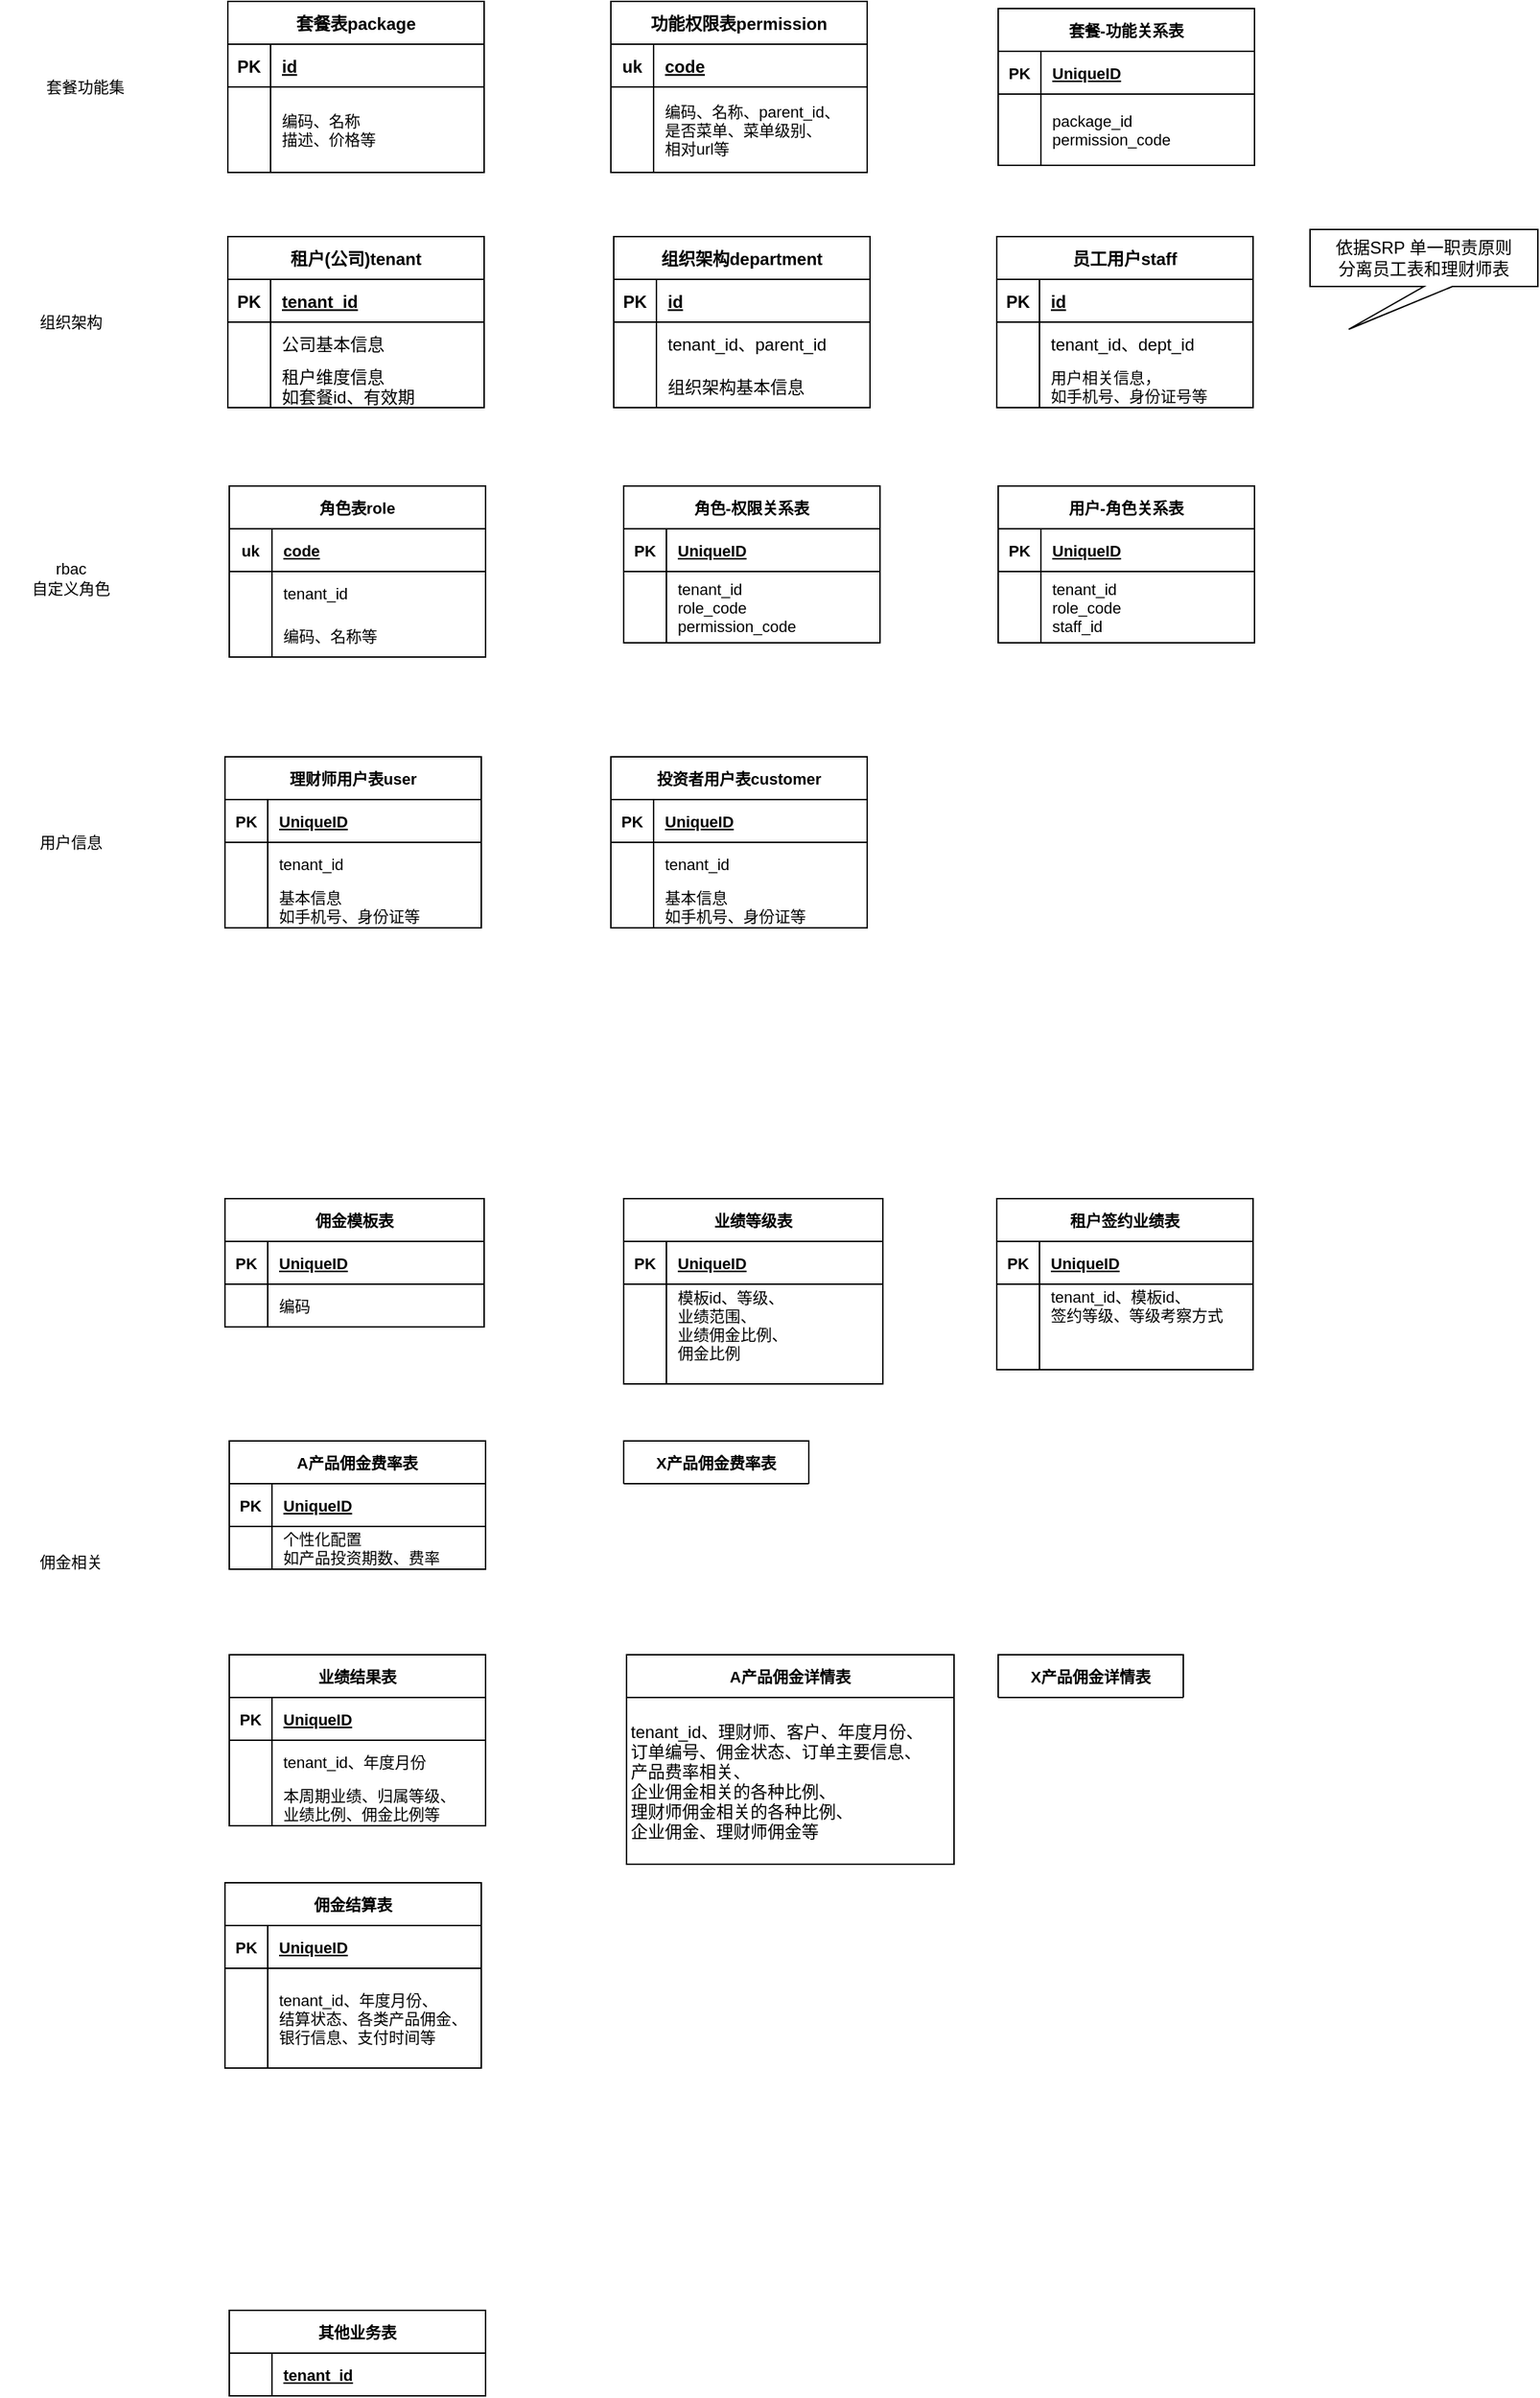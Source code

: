 <mxfile version="20.8.13" type="github">
  <diagram id="maClWrOg7QgQ0Ohysuew" name="第 1 页">
    <mxGraphModel dx="2701" dy="538" grid="1" gridSize="10" guides="1" tooltips="1" connect="1" arrows="1" fold="1" page="1" pageScale="1" pageWidth="827" pageHeight="1169" math="0" shadow="0">
      <root>
        <mxCell id="0" />
        <mxCell id="1" parent="0" />
        <mxCell id="e-nBvMjl9bTTZadjFj62-1" value="租户(公司)tenant" style="shape=table;startSize=30;container=1;collapsible=1;childLayout=tableLayout;fixedRows=1;rowLines=0;fontStyle=1;align=center;resizeLast=1;" parent="1" vertex="1">
          <mxGeometry x="-800" y="205" width="180" height="120" as="geometry" />
        </mxCell>
        <mxCell id="e-nBvMjl9bTTZadjFj62-2" value="" style="shape=tableRow;horizontal=0;startSize=0;swimlaneHead=0;swimlaneBody=0;fillColor=none;collapsible=0;dropTarget=0;points=[[0,0.5],[1,0.5]];portConstraint=eastwest;top=0;left=0;right=0;bottom=1;" parent="e-nBvMjl9bTTZadjFj62-1" vertex="1">
          <mxGeometry y="30" width="180" height="30" as="geometry" />
        </mxCell>
        <mxCell id="e-nBvMjl9bTTZadjFj62-3" value="PK" style="shape=partialRectangle;connectable=0;fillColor=none;top=0;left=0;bottom=0;right=0;fontStyle=1;overflow=hidden;" parent="e-nBvMjl9bTTZadjFj62-2" vertex="1">
          <mxGeometry width="30" height="30" as="geometry">
            <mxRectangle width="30" height="30" as="alternateBounds" />
          </mxGeometry>
        </mxCell>
        <mxCell id="e-nBvMjl9bTTZadjFj62-4" value="tenant_id" style="shape=partialRectangle;connectable=0;fillColor=none;top=0;left=0;bottom=0;right=0;align=left;spacingLeft=6;fontStyle=5;overflow=hidden;" parent="e-nBvMjl9bTTZadjFj62-2" vertex="1">
          <mxGeometry x="30" width="150" height="30" as="geometry">
            <mxRectangle width="150" height="30" as="alternateBounds" />
          </mxGeometry>
        </mxCell>
        <mxCell id="e-nBvMjl9bTTZadjFj62-5" value="" style="shape=tableRow;horizontal=0;startSize=0;swimlaneHead=0;swimlaneBody=0;fillColor=none;collapsible=0;dropTarget=0;points=[[0,0.5],[1,0.5]];portConstraint=eastwest;top=0;left=0;right=0;bottom=0;" parent="e-nBvMjl9bTTZadjFj62-1" vertex="1">
          <mxGeometry y="60" width="180" height="30" as="geometry" />
        </mxCell>
        <mxCell id="e-nBvMjl9bTTZadjFj62-6" value="" style="shape=partialRectangle;connectable=0;fillColor=none;top=0;left=0;bottom=0;right=0;editable=1;overflow=hidden;" parent="e-nBvMjl9bTTZadjFj62-5" vertex="1">
          <mxGeometry width="30" height="30" as="geometry">
            <mxRectangle width="30" height="30" as="alternateBounds" />
          </mxGeometry>
        </mxCell>
        <mxCell id="e-nBvMjl9bTTZadjFj62-7" value="公司基本信息" style="shape=partialRectangle;connectable=0;fillColor=none;top=0;left=0;bottom=0;right=0;align=left;spacingLeft=6;overflow=hidden;" parent="e-nBvMjl9bTTZadjFj62-5" vertex="1">
          <mxGeometry x="30" width="150" height="30" as="geometry">
            <mxRectangle width="150" height="30" as="alternateBounds" />
          </mxGeometry>
        </mxCell>
        <mxCell id="e-nBvMjl9bTTZadjFj62-8" value="" style="shape=tableRow;horizontal=0;startSize=0;swimlaneHead=0;swimlaneBody=0;fillColor=none;collapsible=0;dropTarget=0;points=[[0,0.5],[1,0.5]];portConstraint=eastwest;top=0;left=0;right=0;bottom=0;" parent="e-nBvMjl9bTTZadjFj62-1" vertex="1">
          <mxGeometry y="90" width="180" height="30" as="geometry" />
        </mxCell>
        <mxCell id="e-nBvMjl9bTTZadjFj62-9" value="" style="shape=partialRectangle;connectable=0;fillColor=none;top=0;left=0;bottom=0;right=0;editable=1;overflow=hidden;" parent="e-nBvMjl9bTTZadjFj62-8" vertex="1">
          <mxGeometry width="30" height="30" as="geometry">
            <mxRectangle width="30" height="30" as="alternateBounds" />
          </mxGeometry>
        </mxCell>
        <mxCell id="e-nBvMjl9bTTZadjFj62-10" value="租户维度信息&#xa;如套餐id、有效期" style="shape=partialRectangle;connectable=0;fillColor=none;top=0;left=0;bottom=0;right=0;align=left;spacingLeft=6;overflow=hidden;" parent="e-nBvMjl9bTTZadjFj62-8" vertex="1">
          <mxGeometry x="30" width="150" height="30" as="geometry">
            <mxRectangle width="150" height="30" as="alternateBounds" />
          </mxGeometry>
        </mxCell>
        <mxCell id="e-nBvMjl9bTTZadjFj62-14" value="组织架构department" style="shape=table;startSize=30;container=1;collapsible=1;childLayout=tableLayout;fixedRows=1;rowLines=0;fontStyle=1;align=center;resizeLast=1;" parent="1" vertex="1">
          <mxGeometry x="-529" y="205" width="180" height="120" as="geometry" />
        </mxCell>
        <mxCell id="e-nBvMjl9bTTZadjFj62-15" value="" style="shape=tableRow;horizontal=0;startSize=0;swimlaneHead=0;swimlaneBody=0;fillColor=none;collapsible=0;dropTarget=0;points=[[0,0.5],[1,0.5]];portConstraint=eastwest;top=0;left=0;right=0;bottom=1;" parent="e-nBvMjl9bTTZadjFj62-14" vertex="1">
          <mxGeometry y="30" width="180" height="30" as="geometry" />
        </mxCell>
        <mxCell id="e-nBvMjl9bTTZadjFj62-16" value="PK" style="shape=partialRectangle;connectable=0;fillColor=none;top=0;left=0;bottom=0;right=0;fontStyle=1;overflow=hidden;" parent="e-nBvMjl9bTTZadjFj62-15" vertex="1">
          <mxGeometry width="30" height="30" as="geometry">
            <mxRectangle width="30" height="30" as="alternateBounds" />
          </mxGeometry>
        </mxCell>
        <mxCell id="e-nBvMjl9bTTZadjFj62-17" value="id" style="shape=partialRectangle;connectable=0;fillColor=none;top=0;left=0;bottom=0;right=0;align=left;spacingLeft=6;fontStyle=5;overflow=hidden;" parent="e-nBvMjl9bTTZadjFj62-15" vertex="1">
          <mxGeometry x="30" width="150" height="30" as="geometry">
            <mxRectangle width="150" height="30" as="alternateBounds" />
          </mxGeometry>
        </mxCell>
        <mxCell id="e-nBvMjl9bTTZadjFj62-18" value="" style="shape=tableRow;horizontal=0;startSize=0;swimlaneHead=0;swimlaneBody=0;fillColor=none;collapsible=0;dropTarget=0;points=[[0,0.5],[1,0.5]];portConstraint=eastwest;top=0;left=0;right=0;bottom=0;" parent="e-nBvMjl9bTTZadjFj62-14" vertex="1">
          <mxGeometry y="60" width="180" height="30" as="geometry" />
        </mxCell>
        <mxCell id="e-nBvMjl9bTTZadjFj62-19" value="" style="shape=partialRectangle;connectable=0;fillColor=none;top=0;left=0;bottom=0;right=0;editable=1;overflow=hidden;" parent="e-nBvMjl9bTTZadjFj62-18" vertex="1">
          <mxGeometry width="30" height="30" as="geometry">
            <mxRectangle width="30" height="30" as="alternateBounds" />
          </mxGeometry>
        </mxCell>
        <mxCell id="e-nBvMjl9bTTZadjFj62-20" value="tenant_id、parent_id" style="shape=partialRectangle;connectable=0;fillColor=none;top=0;left=0;bottom=0;right=0;align=left;spacingLeft=6;overflow=hidden;" parent="e-nBvMjl9bTTZadjFj62-18" vertex="1">
          <mxGeometry x="30" width="150" height="30" as="geometry">
            <mxRectangle width="150" height="30" as="alternateBounds" />
          </mxGeometry>
        </mxCell>
        <mxCell id="e-nBvMjl9bTTZadjFj62-21" value="" style="shape=tableRow;horizontal=0;startSize=0;swimlaneHead=0;swimlaneBody=0;fillColor=none;collapsible=0;dropTarget=0;points=[[0,0.5],[1,0.5]];portConstraint=eastwest;top=0;left=0;right=0;bottom=0;" parent="e-nBvMjl9bTTZadjFj62-14" vertex="1">
          <mxGeometry y="90" width="180" height="30" as="geometry" />
        </mxCell>
        <mxCell id="e-nBvMjl9bTTZadjFj62-22" value="" style="shape=partialRectangle;connectable=0;fillColor=none;top=0;left=0;bottom=0;right=0;editable=1;overflow=hidden;" parent="e-nBvMjl9bTTZadjFj62-21" vertex="1">
          <mxGeometry width="30" height="30" as="geometry">
            <mxRectangle width="30" height="30" as="alternateBounds" />
          </mxGeometry>
        </mxCell>
        <mxCell id="e-nBvMjl9bTTZadjFj62-23" value="组织架构基本信息" style="shape=partialRectangle;connectable=0;fillColor=none;top=0;left=0;bottom=0;right=0;align=left;spacingLeft=6;overflow=hidden;" parent="e-nBvMjl9bTTZadjFj62-21" vertex="1">
          <mxGeometry x="30" width="150" height="30" as="geometry">
            <mxRectangle width="150" height="30" as="alternateBounds" />
          </mxGeometry>
        </mxCell>
        <mxCell id="e-nBvMjl9bTTZadjFj62-28" value="员工用户staff" style="shape=table;startSize=30;container=1;collapsible=1;childLayout=tableLayout;fixedRows=1;rowLines=0;fontStyle=1;align=center;resizeLast=1;" parent="1" vertex="1">
          <mxGeometry x="-260" y="205" width="180" height="120" as="geometry" />
        </mxCell>
        <mxCell id="e-nBvMjl9bTTZadjFj62-29" value="" style="shape=tableRow;horizontal=0;startSize=0;swimlaneHead=0;swimlaneBody=0;fillColor=none;collapsible=0;dropTarget=0;points=[[0,0.5],[1,0.5]];portConstraint=eastwest;top=0;left=0;right=0;bottom=1;" parent="e-nBvMjl9bTTZadjFj62-28" vertex="1">
          <mxGeometry y="30" width="180" height="30" as="geometry" />
        </mxCell>
        <mxCell id="e-nBvMjl9bTTZadjFj62-30" value="PK" style="shape=partialRectangle;connectable=0;fillColor=none;top=0;left=0;bottom=0;right=0;fontStyle=1;overflow=hidden;" parent="e-nBvMjl9bTTZadjFj62-29" vertex="1">
          <mxGeometry width="30" height="30" as="geometry">
            <mxRectangle width="30" height="30" as="alternateBounds" />
          </mxGeometry>
        </mxCell>
        <mxCell id="e-nBvMjl9bTTZadjFj62-31" value="id" style="shape=partialRectangle;connectable=0;fillColor=none;top=0;left=0;bottom=0;right=0;align=left;spacingLeft=6;fontStyle=5;overflow=hidden;" parent="e-nBvMjl9bTTZadjFj62-29" vertex="1">
          <mxGeometry x="30" width="150" height="30" as="geometry">
            <mxRectangle width="150" height="30" as="alternateBounds" />
          </mxGeometry>
        </mxCell>
        <mxCell id="e-nBvMjl9bTTZadjFj62-32" value="" style="shape=tableRow;horizontal=0;startSize=0;swimlaneHead=0;swimlaneBody=0;fillColor=none;collapsible=0;dropTarget=0;points=[[0,0.5],[1,0.5]];portConstraint=eastwest;top=0;left=0;right=0;bottom=0;" parent="e-nBvMjl9bTTZadjFj62-28" vertex="1">
          <mxGeometry y="60" width="180" height="30" as="geometry" />
        </mxCell>
        <mxCell id="e-nBvMjl9bTTZadjFj62-33" value="" style="shape=partialRectangle;connectable=0;fillColor=none;top=0;left=0;bottom=0;right=0;editable=1;overflow=hidden;" parent="e-nBvMjl9bTTZadjFj62-32" vertex="1">
          <mxGeometry width="30" height="30" as="geometry">
            <mxRectangle width="30" height="30" as="alternateBounds" />
          </mxGeometry>
        </mxCell>
        <mxCell id="e-nBvMjl9bTTZadjFj62-34" value="tenant_id、dept_id" style="shape=partialRectangle;connectable=0;fillColor=none;top=0;left=0;bottom=0;right=0;align=left;spacingLeft=6;overflow=hidden;" parent="e-nBvMjl9bTTZadjFj62-32" vertex="1">
          <mxGeometry x="30" width="150" height="30" as="geometry">
            <mxRectangle width="150" height="30" as="alternateBounds" />
          </mxGeometry>
        </mxCell>
        <mxCell id="e-nBvMjl9bTTZadjFj62-35" value="" style="shape=tableRow;horizontal=0;startSize=0;swimlaneHead=0;swimlaneBody=0;fillColor=none;collapsible=0;dropTarget=0;points=[[0,0.5],[1,0.5]];portConstraint=eastwest;top=0;left=0;right=0;bottom=0;" parent="e-nBvMjl9bTTZadjFj62-28" vertex="1">
          <mxGeometry y="90" width="180" height="30" as="geometry" />
        </mxCell>
        <mxCell id="e-nBvMjl9bTTZadjFj62-36" value="" style="shape=partialRectangle;connectable=0;fillColor=none;top=0;left=0;bottom=0;right=0;editable=1;overflow=hidden;" parent="e-nBvMjl9bTTZadjFj62-35" vertex="1">
          <mxGeometry width="30" height="30" as="geometry">
            <mxRectangle width="30" height="30" as="alternateBounds" />
          </mxGeometry>
        </mxCell>
        <mxCell id="e-nBvMjl9bTTZadjFj62-37" value="用户相关信息，&#xa;如手机号、身份证号等" style="shape=partialRectangle;connectable=0;fillColor=none;top=0;left=0;bottom=0;right=0;align=left;spacingLeft=6;overflow=hidden;fontSize=11;" parent="e-nBvMjl9bTTZadjFj62-35" vertex="1">
          <mxGeometry x="30" width="150" height="30" as="geometry">
            <mxRectangle width="150" height="30" as="alternateBounds" />
          </mxGeometry>
        </mxCell>
        <mxCell id="e-nBvMjl9bTTZadjFj62-41" value="功能权限表permission" style="shape=table;startSize=30;container=1;collapsible=1;childLayout=tableLayout;fixedRows=1;rowLines=0;fontStyle=1;align=center;resizeLast=1;" parent="1" vertex="1">
          <mxGeometry x="-531" y="40" width="180" height="120" as="geometry" />
        </mxCell>
        <mxCell id="e-nBvMjl9bTTZadjFj62-42" value="" style="shape=tableRow;horizontal=0;startSize=0;swimlaneHead=0;swimlaneBody=0;fillColor=none;collapsible=0;dropTarget=0;points=[[0,0.5],[1,0.5]];portConstraint=eastwest;top=0;left=0;right=0;bottom=1;" parent="e-nBvMjl9bTTZadjFj62-41" vertex="1">
          <mxGeometry y="30" width="180" height="30" as="geometry" />
        </mxCell>
        <mxCell id="e-nBvMjl9bTTZadjFj62-43" value="uk" style="shape=partialRectangle;connectable=0;fillColor=none;top=0;left=0;bottom=0;right=0;fontStyle=1;overflow=hidden;" parent="e-nBvMjl9bTTZadjFj62-42" vertex="1">
          <mxGeometry width="30" height="30" as="geometry">
            <mxRectangle width="30" height="30" as="alternateBounds" />
          </mxGeometry>
        </mxCell>
        <mxCell id="e-nBvMjl9bTTZadjFj62-44" value="code" style="shape=partialRectangle;connectable=0;fillColor=none;top=0;left=0;bottom=0;right=0;align=left;spacingLeft=6;fontStyle=5;overflow=hidden;" parent="e-nBvMjl9bTTZadjFj62-42" vertex="1">
          <mxGeometry x="30" width="150" height="30" as="geometry">
            <mxRectangle width="150" height="30" as="alternateBounds" />
          </mxGeometry>
        </mxCell>
        <mxCell id="e-nBvMjl9bTTZadjFj62-48" value="" style="shape=tableRow;horizontal=0;startSize=0;swimlaneHead=0;swimlaneBody=0;fillColor=none;collapsible=0;dropTarget=0;points=[[0,0.5],[1,0.5]];portConstraint=eastwest;top=0;left=0;right=0;bottom=0;" parent="e-nBvMjl9bTTZadjFj62-41" vertex="1">
          <mxGeometry y="60" width="180" height="60" as="geometry" />
        </mxCell>
        <mxCell id="e-nBvMjl9bTTZadjFj62-49" value="" style="shape=partialRectangle;connectable=0;fillColor=none;top=0;left=0;bottom=0;right=0;editable=1;overflow=hidden;" parent="e-nBvMjl9bTTZadjFj62-48" vertex="1">
          <mxGeometry width="30" height="60" as="geometry">
            <mxRectangle width="30" height="60" as="alternateBounds" />
          </mxGeometry>
        </mxCell>
        <mxCell id="e-nBvMjl9bTTZadjFj62-50" value="编码、名称、parent_id、&#xa;是否菜单、菜单级别、&#xa;相对url等" style="shape=partialRectangle;connectable=0;fillColor=none;top=0;left=0;bottom=0;right=0;align=left;spacingLeft=6;overflow=hidden;fontSize=11;" parent="e-nBvMjl9bTTZadjFj62-48" vertex="1">
          <mxGeometry x="30" width="150" height="60" as="geometry">
            <mxRectangle width="150" height="60" as="alternateBounds" />
          </mxGeometry>
        </mxCell>
        <mxCell id="e-nBvMjl9bTTZadjFj62-54" value="角色表role" style="shape=table;startSize=30;container=1;collapsible=1;childLayout=tableLayout;fixedRows=1;rowLines=0;fontStyle=1;align=center;resizeLast=1;fontSize=11;" parent="1" vertex="1">
          <mxGeometry x="-799" y="380" width="180" height="120" as="geometry" />
        </mxCell>
        <mxCell id="e-nBvMjl9bTTZadjFj62-55" value="" style="shape=tableRow;horizontal=0;startSize=0;swimlaneHead=0;swimlaneBody=0;fillColor=none;collapsible=0;dropTarget=0;points=[[0,0.5],[1,0.5]];portConstraint=eastwest;top=0;left=0;right=0;bottom=1;fontSize=11;" parent="e-nBvMjl9bTTZadjFj62-54" vertex="1">
          <mxGeometry y="30" width="180" height="30" as="geometry" />
        </mxCell>
        <mxCell id="e-nBvMjl9bTTZadjFj62-56" value="uk" style="shape=partialRectangle;connectable=0;fillColor=none;top=0;left=0;bottom=0;right=0;fontStyle=1;overflow=hidden;fontSize=11;" parent="e-nBvMjl9bTTZadjFj62-55" vertex="1">
          <mxGeometry width="30" height="30" as="geometry">
            <mxRectangle width="30" height="30" as="alternateBounds" />
          </mxGeometry>
        </mxCell>
        <mxCell id="e-nBvMjl9bTTZadjFj62-57" value="code" style="shape=partialRectangle;connectable=0;fillColor=none;top=0;left=0;bottom=0;right=0;align=left;spacingLeft=6;fontStyle=5;overflow=hidden;fontSize=11;" parent="e-nBvMjl9bTTZadjFj62-55" vertex="1">
          <mxGeometry x="30" width="150" height="30" as="geometry">
            <mxRectangle width="150" height="30" as="alternateBounds" />
          </mxGeometry>
        </mxCell>
        <mxCell id="e-nBvMjl9bTTZadjFj62-58" value="" style="shape=tableRow;horizontal=0;startSize=0;swimlaneHead=0;swimlaneBody=0;fillColor=none;collapsible=0;dropTarget=0;points=[[0,0.5],[1,0.5]];portConstraint=eastwest;top=0;left=0;right=0;bottom=0;fontSize=11;" parent="e-nBvMjl9bTTZadjFj62-54" vertex="1">
          <mxGeometry y="60" width="180" height="30" as="geometry" />
        </mxCell>
        <mxCell id="e-nBvMjl9bTTZadjFj62-59" value="" style="shape=partialRectangle;connectable=0;fillColor=none;top=0;left=0;bottom=0;right=0;editable=1;overflow=hidden;fontSize=11;" parent="e-nBvMjl9bTTZadjFj62-58" vertex="1">
          <mxGeometry width="30" height="30" as="geometry">
            <mxRectangle width="30" height="30" as="alternateBounds" />
          </mxGeometry>
        </mxCell>
        <mxCell id="e-nBvMjl9bTTZadjFj62-60" value="tenant_id" style="shape=partialRectangle;connectable=0;fillColor=none;top=0;left=0;bottom=0;right=0;align=left;spacingLeft=6;overflow=hidden;fontSize=11;" parent="e-nBvMjl9bTTZadjFj62-58" vertex="1">
          <mxGeometry x="30" width="150" height="30" as="geometry">
            <mxRectangle width="150" height="30" as="alternateBounds" />
          </mxGeometry>
        </mxCell>
        <mxCell id="e-nBvMjl9bTTZadjFj62-61" value="" style="shape=tableRow;horizontal=0;startSize=0;swimlaneHead=0;swimlaneBody=0;fillColor=none;collapsible=0;dropTarget=0;points=[[0,0.5],[1,0.5]];portConstraint=eastwest;top=0;left=0;right=0;bottom=0;fontSize=11;" parent="e-nBvMjl9bTTZadjFj62-54" vertex="1">
          <mxGeometry y="90" width="180" height="30" as="geometry" />
        </mxCell>
        <mxCell id="e-nBvMjl9bTTZadjFj62-62" value="" style="shape=partialRectangle;connectable=0;fillColor=none;top=0;left=0;bottom=0;right=0;editable=1;overflow=hidden;fontSize=11;" parent="e-nBvMjl9bTTZadjFj62-61" vertex="1">
          <mxGeometry width="30" height="30" as="geometry">
            <mxRectangle width="30" height="30" as="alternateBounds" />
          </mxGeometry>
        </mxCell>
        <mxCell id="e-nBvMjl9bTTZadjFj62-63" value="编码、名称等" style="shape=partialRectangle;connectable=0;fillColor=none;top=0;left=0;bottom=0;right=0;align=left;spacingLeft=6;overflow=hidden;fontSize=11;" parent="e-nBvMjl9bTTZadjFj62-61" vertex="1">
          <mxGeometry x="30" width="150" height="30" as="geometry">
            <mxRectangle width="150" height="30" as="alternateBounds" />
          </mxGeometry>
        </mxCell>
        <mxCell id="e-nBvMjl9bTTZadjFj62-67" value="角色-权限关系表" style="shape=table;startSize=30;container=1;collapsible=1;childLayout=tableLayout;fixedRows=1;rowLines=0;fontStyle=1;align=center;resizeLast=1;fontSize=11;" parent="1" vertex="1">
          <mxGeometry x="-522" y="380" width="180" height="110" as="geometry" />
        </mxCell>
        <mxCell id="e-nBvMjl9bTTZadjFj62-68" value="" style="shape=tableRow;horizontal=0;startSize=0;swimlaneHead=0;swimlaneBody=0;fillColor=none;collapsible=0;dropTarget=0;points=[[0,0.5],[1,0.5]];portConstraint=eastwest;top=0;left=0;right=0;bottom=1;fontSize=11;" parent="e-nBvMjl9bTTZadjFj62-67" vertex="1">
          <mxGeometry y="30" width="180" height="30" as="geometry" />
        </mxCell>
        <mxCell id="e-nBvMjl9bTTZadjFj62-69" value="PK" style="shape=partialRectangle;connectable=0;fillColor=none;top=0;left=0;bottom=0;right=0;fontStyle=1;overflow=hidden;fontSize=11;" parent="e-nBvMjl9bTTZadjFj62-68" vertex="1">
          <mxGeometry width="30" height="30" as="geometry">
            <mxRectangle width="30" height="30" as="alternateBounds" />
          </mxGeometry>
        </mxCell>
        <mxCell id="e-nBvMjl9bTTZadjFj62-70" value="UniqueID" style="shape=partialRectangle;connectable=0;fillColor=none;top=0;left=0;bottom=0;right=0;align=left;spacingLeft=6;fontStyle=5;overflow=hidden;fontSize=11;" parent="e-nBvMjl9bTTZadjFj62-68" vertex="1">
          <mxGeometry x="30" width="150" height="30" as="geometry">
            <mxRectangle width="150" height="30" as="alternateBounds" />
          </mxGeometry>
        </mxCell>
        <mxCell id="e-nBvMjl9bTTZadjFj62-71" value="" style="shape=tableRow;horizontal=0;startSize=0;swimlaneHead=0;swimlaneBody=0;fillColor=none;collapsible=0;dropTarget=0;points=[[0,0.5],[1,0.5]];portConstraint=eastwest;top=0;left=0;right=0;bottom=0;fontSize=11;" parent="e-nBvMjl9bTTZadjFj62-67" vertex="1">
          <mxGeometry y="60" width="180" height="50" as="geometry" />
        </mxCell>
        <mxCell id="e-nBvMjl9bTTZadjFj62-72" value="" style="shape=partialRectangle;connectable=0;fillColor=none;top=0;left=0;bottom=0;right=0;editable=1;overflow=hidden;fontSize=11;" parent="e-nBvMjl9bTTZadjFj62-71" vertex="1">
          <mxGeometry width="30" height="50" as="geometry">
            <mxRectangle width="30" height="50" as="alternateBounds" />
          </mxGeometry>
        </mxCell>
        <mxCell id="e-nBvMjl9bTTZadjFj62-73" value="tenant_id&#xa;role_code&#xa;permission_code" style="shape=partialRectangle;connectable=0;fillColor=none;top=0;left=0;bottom=0;right=0;align=left;spacingLeft=6;overflow=hidden;fontSize=11;" parent="e-nBvMjl9bTTZadjFj62-71" vertex="1">
          <mxGeometry x="30" width="150" height="50" as="geometry">
            <mxRectangle width="150" height="50" as="alternateBounds" />
          </mxGeometry>
        </mxCell>
        <mxCell id="e-nBvMjl9bTTZadjFj62-80" value="用户-角色关系表" style="shape=table;startSize=30;container=1;collapsible=1;childLayout=tableLayout;fixedRows=1;rowLines=0;fontStyle=1;align=center;resizeLast=1;fontSize=11;" parent="1" vertex="1">
          <mxGeometry x="-259" y="380" width="180" height="110" as="geometry" />
        </mxCell>
        <mxCell id="e-nBvMjl9bTTZadjFj62-81" value="" style="shape=tableRow;horizontal=0;startSize=0;swimlaneHead=0;swimlaneBody=0;fillColor=none;collapsible=0;dropTarget=0;points=[[0,0.5],[1,0.5]];portConstraint=eastwest;top=0;left=0;right=0;bottom=1;fontSize=11;" parent="e-nBvMjl9bTTZadjFj62-80" vertex="1">
          <mxGeometry y="30" width="180" height="30" as="geometry" />
        </mxCell>
        <mxCell id="e-nBvMjl9bTTZadjFj62-82" value="PK" style="shape=partialRectangle;connectable=0;fillColor=none;top=0;left=0;bottom=0;right=0;fontStyle=1;overflow=hidden;fontSize=11;" parent="e-nBvMjl9bTTZadjFj62-81" vertex="1">
          <mxGeometry width="30" height="30" as="geometry">
            <mxRectangle width="30" height="30" as="alternateBounds" />
          </mxGeometry>
        </mxCell>
        <mxCell id="e-nBvMjl9bTTZadjFj62-83" value="UniqueID" style="shape=partialRectangle;connectable=0;fillColor=none;top=0;left=0;bottom=0;right=0;align=left;spacingLeft=6;fontStyle=5;overflow=hidden;fontSize=11;" parent="e-nBvMjl9bTTZadjFj62-81" vertex="1">
          <mxGeometry x="30" width="150" height="30" as="geometry">
            <mxRectangle width="150" height="30" as="alternateBounds" />
          </mxGeometry>
        </mxCell>
        <mxCell id="e-nBvMjl9bTTZadjFj62-84" value="" style="shape=tableRow;horizontal=0;startSize=0;swimlaneHead=0;swimlaneBody=0;fillColor=none;collapsible=0;dropTarget=0;points=[[0,0.5],[1,0.5]];portConstraint=eastwest;top=0;left=0;right=0;bottom=0;fontSize=11;" parent="e-nBvMjl9bTTZadjFj62-80" vertex="1">
          <mxGeometry y="60" width="180" height="50" as="geometry" />
        </mxCell>
        <mxCell id="e-nBvMjl9bTTZadjFj62-85" value="" style="shape=partialRectangle;connectable=0;fillColor=none;top=0;left=0;bottom=0;right=0;editable=1;overflow=hidden;fontSize=11;" parent="e-nBvMjl9bTTZadjFj62-84" vertex="1">
          <mxGeometry width="30" height="50" as="geometry">
            <mxRectangle width="30" height="50" as="alternateBounds" />
          </mxGeometry>
        </mxCell>
        <mxCell id="e-nBvMjl9bTTZadjFj62-86" value="tenant_id&#xa;role_code&#xa;staff_id" style="shape=partialRectangle;connectable=0;fillColor=none;top=0;left=0;bottom=0;right=0;align=left;spacingLeft=6;overflow=hidden;fontSize=11;" parent="e-nBvMjl9bTTZadjFj62-84" vertex="1">
          <mxGeometry x="30" width="150" height="50" as="geometry">
            <mxRectangle width="150" height="50" as="alternateBounds" />
          </mxGeometry>
        </mxCell>
        <mxCell id="e-nBvMjl9bTTZadjFj62-93" value="理财师用户表user" style="shape=table;startSize=30;container=1;collapsible=1;childLayout=tableLayout;fixedRows=1;rowLines=0;fontStyle=1;align=center;resizeLast=1;fontSize=11;" parent="1" vertex="1">
          <mxGeometry x="-802" y="570" width="180" height="120" as="geometry" />
        </mxCell>
        <mxCell id="e-nBvMjl9bTTZadjFj62-94" value="" style="shape=tableRow;horizontal=0;startSize=0;swimlaneHead=0;swimlaneBody=0;fillColor=none;collapsible=0;dropTarget=0;points=[[0,0.5],[1,0.5]];portConstraint=eastwest;top=0;left=0;right=0;bottom=1;fontSize=11;" parent="e-nBvMjl9bTTZadjFj62-93" vertex="1">
          <mxGeometry y="30" width="180" height="30" as="geometry" />
        </mxCell>
        <mxCell id="e-nBvMjl9bTTZadjFj62-95" value="PK" style="shape=partialRectangle;connectable=0;fillColor=none;top=0;left=0;bottom=0;right=0;fontStyle=1;overflow=hidden;fontSize=11;" parent="e-nBvMjl9bTTZadjFj62-94" vertex="1">
          <mxGeometry width="30" height="30" as="geometry">
            <mxRectangle width="30" height="30" as="alternateBounds" />
          </mxGeometry>
        </mxCell>
        <mxCell id="e-nBvMjl9bTTZadjFj62-96" value="UniqueID" style="shape=partialRectangle;connectable=0;fillColor=none;top=0;left=0;bottom=0;right=0;align=left;spacingLeft=6;fontStyle=5;overflow=hidden;fontSize=11;" parent="e-nBvMjl9bTTZadjFj62-94" vertex="1">
          <mxGeometry x="30" width="150" height="30" as="geometry">
            <mxRectangle width="150" height="30" as="alternateBounds" />
          </mxGeometry>
        </mxCell>
        <mxCell id="e-nBvMjl9bTTZadjFj62-97" value="" style="shape=tableRow;horizontal=0;startSize=0;swimlaneHead=0;swimlaneBody=0;fillColor=none;collapsible=0;dropTarget=0;points=[[0,0.5],[1,0.5]];portConstraint=eastwest;top=0;left=0;right=0;bottom=0;fontSize=11;" parent="e-nBvMjl9bTTZadjFj62-93" vertex="1">
          <mxGeometry y="60" width="180" height="30" as="geometry" />
        </mxCell>
        <mxCell id="e-nBvMjl9bTTZadjFj62-98" value="" style="shape=partialRectangle;connectable=0;fillColor=none;top=0;left=0;bottom=0;right=0;editable=1;overflow=hidden;fontSize=11;" parent="e-nBvMjl9bTTZadjFj62-97" vertex="1">
          <mxGeometry width="30" height="30" as="geometry">
            <mxRectangle width="30" height="30" as="alternateBounds" />
          </mxGeometry>
        </mxCell>
        <mxCell id="e-nBvMjl9bTTZadjFj62-99" value="tenant_id" style="shape=partialRectangle;connectable=0;fillColor=none;top=0;left=0;bottom=0;right=0;align=left;spacingLeft=6;overflow=hidden;fontSize=11;" parent="e-nBvMjl9bTTZadjFj62-97" vertex="1">
          <mxGeometry x="30" width="150" height="30" as="geometry">
            <mxRectangle width="150" height="30" as="alternateBounds" />
          </mxGeometry>
        </mxCell>
        <mxCell id="e-nBvMjl9bTTZadjFj62-100" value="" style="shape=tableRow;horizontal=0;startSize=0;swimlaneHead=0;swimlaneBody=0;fillColor=none;collapsible=0;dropTarget=0;points=[[0,0.5],[1,0.5]];portConstraint=eastwest;top=0;left=0;right=0;bottom=0;fontSize=11;" parent="e-nBvMjl9bTTZadjFj62-93" vertex="1">
          <mxGeometry y="90" width="180" height="30" as="geometry" />
        </mxCell>
        <mxCell id="e-nBvMjl9bTTZadjFj62-101" value="" style="shape=partialRectangle;connectable=0;fillColor=none;top=0;left=0;bottom=0;right=0;editable=1;overflow=hidden;fontSize=11;" parent="e-nBvMjl9bTTZadjFj62-100" vertex="1">
          <mxGeometry width="30" height="30" as="geometry">
            <mxRectangle width="30" height="30" as="alternateBounds" />
          </mxGeometry>
        </mxCell>
        <mxCell id="e-nBvMjl9bTTZadjFj62-102" value="基本信息&#xa;如手机号、身份证等" style="shape=partialRectangle;connectable=0;fillColor=none;top=0;left=0;bottom=0;right=0;align=left;spacingLeft=6;overflow=hidden;fontSize=11;" parent="e-nBvMjl9bTTZadjFj62-100" vertex="1">
          <mxGeometry x="30" width="150" height="30" as="geometry">
            <mxRectangle width="150" height="30" as="alternateBounds" />
          </mxGeometry>
        </mxCell>
        <mxCell id="e-nBvMjl9bTTZadjFj62-106" value="其他业务表" style="shape=table;startSize=30;container=1;collapsible=1;childLayout=tableLayout;fixedRows=1;rowLines=0;fontStyle=1;align=center;resizeLast=1;fontSize=11;" parent="1" vertex="1">
          <mxGeometry x="-799" y="1660" width="180" height="60" as="geometry" />
        </mxCell>
        <mxCell id="e-nBvMjl9bTTZadjFj62-107" value="" style="shape=tableRow;horizontal=0;startSize=0;swimlaneHead=0;swimlaneBody=0;fillColor=none;collapsible=0;dropTarget=0;points=[[0,0.5],[1,0.5]];portConstraint=eastwest;top=0;left=0;right=0;bottom=1;fontSize=11;" parent="e-nBvMjl9bTTZadjFj62-106" vertex="1">
          <mxGeometry y="30" width="180" height="30" as="geometry" />
        </mxCell>
        <mxCell id="e-nBvMjl9bTTZadjFj62-108" value="" style="shape=partialRectangle;connectable=0;fillColor=none;top=0;left=0;bottom=0;right=0;fontStyle=1;overflow=hidden;fontSize=11;" parent="e-nBvMjl9bTTZadjFj62-107" vertex="1">
          <mxGeometry width="30" height="30" as="geometry">
            <mxRectangle width="30" height="30" as="alternateBounds" />
          </mxGeometry>
        </mxCell>
        <mxCell id="e-nBvMjl9bTTZadjFj62-109" value="tenant_id" style="shape=partialRectangle;connectable=0;fillColor=none;top=0;left=0;bottom=0;right=0;align=left;spacingLeft=6;fontStyle=5;overflow=hidden;fontSize=11;" parent="e-nBvMjl9bTTZadjFj62-107" vertex="1">
          <mxGeometry x="30" width="150" height="30" as="geometry">
            <mxRectangle width="150" height="30" as="alternateBounds" />
          </mxGeometry>
        </mxCell>
        <mxCell id="e-nBvMjl9bTTZadjFj62-119" value="投资者用户表customer" style="shape=table;startSize=30;container=1;collapsible=1;childLayout=tableLayout;fixedRows=1;rowLines=0;fontStyle=1;align=center;resizeLast=1;fontSize=11;" parent="1" vertex="1">
          <mxGeometry x="-531" y="570" width="180" height="120" as="geometry" />
        </mxCell>
        <mxCell id="e-nBvMjl9bTTZadjFj62-120" value="" style="shape=tableRow;horizontal=0;startSize=0;swimlaneHead=0;swimlaneBody=0;fillColor=none;collapsible=0;dropTarget=0;points=[[0,0.5],[1,0.5]];portConstraint=eastwest;top=0;left=0;right=0;bottom=1;fontSize=11;" parent="e-nBvMjl9bTTZadjFj62-119" vertex="1">
          <mxGeometry y="30" width="180" height="30" as="geometry" />
        </mxCell>
        <mxCell id="e-nBvMjl9bTTZadjFj62-121" value="PK" style="shape=partialRectangle;connectable=0;fillColor=none;top=0;left=0;bottom=0;right=0;fontStyle=1;overflow=hidden;fontSize=11;" parent="e-nBvMjl9bTTZadjFj62-120" vertex="1">
          <mxGeometry width="30" height="30" as="geometry">
            <mxRectangle width="30" height="30" as="alternateBounds" />
          </mxGeometry>
        </mxCell>
        <mxCell id="e-nBvMjl9bTTZadjFj62-122" value="UniqueID" style="shape=partialRectangle;connectable=0;fillColor=none;top=0;left=0;bottom=0;right=0;align=left;spacingLeft=6;fontStyle=5;overflow=hidden;fontSize=11;" parent="e-nBvMjl9bTTZadjFj62-120" vertex="1">
          <mxGeometry x="30" width="150" height="30" as="geometry">
            <mxRectangle width="150" height="30" as="alternateBounds" />
          </mxGeometry>
        </mxCell>
        <mxCell id="e-nBvMjl9bTTZadjFj62-123" value="" style="shape=tableRow;horizontal=0;startSize=0;swimlaneHead=0;swimlaneBody=0;fillColor=none;collapsible=0;dropTarget=0;points=[[0,0.5],[1,0.5]];portConstraint=eastwest;top=0;left=0;right=0;bottom=0;fontSize=11;" parent="e-nBvMjl9bTTZadjFj62-119" vertex="1">
          <mxGeometry y="60" width="180" height="30" as="geometry" />
        </mxCell>
        <mxCell id="e-nBvMjl9bTTZadjFj62-124" value="" style="shape=partialRectangle;connectable=0;fillColor=none;top=0;left=0;bottom=0;right=0;editable=1;overflow=hidden;fontSize=11;" parent="e-nBvMjl9bTTZadjFj62-123" vertex="1">
          <mxGeometry width="30" height="30" as="geometry">
            <mxRectangle width="30" height="30" as="alternateBounds" />
          </mxGeometry>
        </mxCell>
        <mxCell id="e-nBvMjl9bTTZadjFj62-125" value="tenant_id" style="shape=partialRectangle;connectable=0;fillColor=none;top=0;left=0;bottom=0;right=0;align=left;spacingLeft=6;overflow=hidden;fontSize=11;" parent="e-nBvMjl9bTTZadjFj62-123" vertex="1">
          <mxGeometry x="30" width="150" height="30" as="geometry">
            <mxRectangle width="150" height="30" as="alternateBounds" />
          </mxGeometry>
        </mxCell>
        <mxCell id="e-nBvMjl9bTTZadjFj62-126" value="" style="shape=tableRow;horizontal=0;startSize=0;swimlaneHead=0;swimlaneBody=0;fillColor=none;collapsible=0;dropTarget=0;points=[[0,0.5],[1,0.5]];portConstraint=eastwest;top=0;left=0;right=0;bottom=0;fontSize=11;" parent="e-nBvMjl9bTTZadjFj62-119" vertex="1">
          <mxGeometry y="90" width="180" height="30" as="geometry" />
        </mxCell>
        <mxCell id="e-nBvMjl9bTTZadjFj62-127" value="" style="shape=partialRectangle;connectable=0;fillColor=none;top=0;left=0;bottom=0;right=0;editable=1;overflow=hidden;fontSize=11;" parent="e-nBvMjl9bTTZadjFj62-126" vertex="1">
          <mxGeometry width="30" height="30" as="geometry">
            <mxRectangle width="30" height="30" as="alternateBounds" />
          </mxGeometry>
        </mxCell>
        <mxCell id="e-nBvMjl9bTTZadjFj62-128" value="基本信息&#xa;如手机号、身份证等" style="shape=partialRectangle;connectable=0;fillColor=none;top=0;left=0;bottom=0;right=0;align=left;spacingLeft=6;overflow=hidden;fontSize=11;" parent="e-nBvMjl9bTTZadjFj62-126" vertex="1">
          <mxGeometry x="30" width="150" height="30" as="geometry">
            <mxRectangle width="150" height="30" as="alternateBounds" />
          </mxGeometry>
        </mxCell>
        <mxCell id="9XLaZ2Aay8Pf5QV0UXbS-2" value="套餐表package" style="shape=table;startSize=30;container=1;collapsible=1;childLayout=tableLayout;fixedRows=1;rowLines=0;fontStyle=1;align=center;resizeLast=1;" parent="1" vertex="1">
          <mxGeometry x="-800" y="40" width="180" height="120" as="geometry" />
        </mxCell>
        <mxCell id="9XLaZ2Aay8Pf5QV0UXbS-3" value="" style="shape=tableRow;horizontal=0;startSize=0;swimlaneHead=0;swimlaneBody=0;fillColor=none;collapsible=0;dropTarget=0;points=[[0,0.5],[1,0.5]];portConstraint=eastwest;top=0;left=0;right=0;bottom=1;" parent="9XLaZ2Aay8Pf5QV0UXbS-2" vertex="1">
          <mxGeometry y="30" width="180" height="30" as="geometry" />
        </mxCell>
        <mxCell id="9XLaZ2Aay8Pf5QV0UXbS-4" value="PK" style="shape=partialRectangle;connectable=0;fillColor=none;top=0;left=0;bottom=0;right=0;fontStyle=1;overflow=hidden;" parent="9XLaZ2Aay8Pf5QV0UXbS-3" vertex="1">
          <mxGeometry width="30" height="30" as="geometry">
            <mxRectangle width="30" height="30" as="alternateBounds" />
          </mxGeometry>
        </mxCell>
        <mxCell id="9XLaZ2Aay8Pf5QV0UXbS-5" value="id" style="shape=partialRectangle;connectable=0;fillColor=none;top=0;left=0;bottom=0;right=0;align=left;spacingLeft=6;fontStyle=5;overflow=hidden;" parent="9XLaZ2Aay8Pf5QV0UXbS-3" vertex="1">
          <mxGeometry x="30" width="150" height="30" as="geometry">
            <mxRectangle width="150" height="30" as="alternateBounds" />
          </mxGeometry>
        </mxCell>
        <mxCell id="9XLaZ2Aay8Pf5QV0UXbS-6" value="" style="shape=tableRow;horizontal=0;startSize=0;swimlaneHead=0;swimlaneBody=0;fillColor=none;collapsible=0;dropTarget=0;points=[[0,0.5],[1,0.5]];portConstraint=eastwest;top=0;left=0;right=0;bottom=0;" parent="9XLaZ2Aay8Pf5QV0UXbS-2" vertex="1">
          <mxGeometry y="60" width="180" height="60" as="geometry" />
        </mxCell>
        <mxCell id="9XLaZ2Aay8Pf5QV0UXbS-7" value="" style="shape=partialRectangle;connectable=0;fillColor=none;top=0;left=0;bottom=0;right=0;editable=1;overflow=hidden;" parent="9XLaZ2Aay8Pf5QV0UXbS-6" vertex="1">
          <mxGeometry width="30" height="60" as="geometry">
            <mxRectangle width="30" height="60" as="alternateBounds" />
          </mxGeometry>
        </mxCell>
        <mxCell id="9XLaZ2Aay8Pf5QV0UXbS-8" value="编码、名称&#xa;描述、价格等" style="shape=partialRectangle;connectable=0;fillColor=none;top=0;left=0;bottom=0;right=0;align=left;spacingLeft=6;overflow=hidden;fontSize=11;" parent="9XLaZ2Aay8Pf5QV0UXbS-6" vertex="1">
          <mxGeometry x="30" width="150" height="60" as="geometry">
            <mxRectangle width="150" height="60" as="alternateBounds" />
          </mxGeometry>
        </mxCell>
        <mxCell id="9XLaZ2Aay8Pf5QV0UXbS-9" value="套餐-功能关系表" style="shape=table;startSize=30;container=1;collapsible=1;childLayout=tableLayout;fixedRows=1;rowLines=0;fontStyle=1;align=center;resizeLast=1;fontSize=11;" parent="1" vertex="1">
          <mxGeometry x="-259" y="45" width="180" height="110" as="geometry" />
        </mxCell>
        <mxCell id="9XLaZ2Aay8Pf5QV0UXbS-10" value="" style="shape=tableRow;horizontal=0;startSize=0;swimlaneHead=0;swimlaneBody=0;fillColor=none;collapsible=0;dropTarget=0;points=[[0,0.5],[1,0.5]];portConstraint=eastwest;top=0;left=0;right=0;bottom=1;fontSize=11;" parent="9XLaZ2Aay8Pf5QV0UXbS-9" vertex="1">
          <mxGeometry y="30" width="180" height="30" as="geometry" />
        </mxCell>
        <mxCell id="9XLaZ2Aay8Pf5QV0UXbS-11" value="PK" style="shape=partialRectangle;connectable=0;fillColor=none;top=0;left=0;bottom=0;right=0;fontStyle=1;overflow=hidden;fontSize=11;" parent="9XLaZ2Aay8Pf5QV0UXbS-10" vertex="1">
          <mxGeometry width="30" height="30" as="geometry">
            <mxRectangle width="30" height="30" as="alternateBounds" />
          </mxGeometry>
        </mxCell>
        <mxCell id="9XLaZ2Aay8Pf5QV0UXbS-12" value="UniqueID" style="shape=partialRectangle;connectable=0;fillColor=none;top=0;left=0;bottom=0;right=0;align=left;spacingLeft=6;fontStyle=5;overflow=hidden;fontSize=11;" parent="9XLaZ2Aay8Pf5QV0UXbS-10" vertex="1">
          <mxGeometry x="30" width="150" height="30" as="geometry">
            <mxRectangle width="150" height="30" as="alternateBounds" />
          </mxGeometry>
        </mxCell>
        <mxCell id="9XLaZ2Aay8Pf5QV0UXbS-13" value="" style="shape=tableRow;horizontal=0;startSize=0;swimlaneHead=0;swimlaneBody=0;fillColor=none;collapsible=0;dropTarget=0;points=[[0,0.5],[1,0.5]];portConstraint=eastwest;top=0;left=0;right=0;bottom=0;fontSize=11;" parent="9XLaZ2Aay8Pf5QV0UXbS-9" vertex="1">
          <mxGeometry y="60" width="180" height="50" as="geometry" />
        </mxCell>
        <mxCell id="9XLaZ2Aay8Pf5QV0UXbS-14" value="" style="shape=partialRectangle;connectable=0;fillColor=none;top=0;left=0;bottom=0;right=0;editable=1;overflow=hidden;fontSize=11;" parent="9XLaZ2Aay8Pf5QV0UXbS-13" vertex="1">
          <mxGeometry width="30" height="50" as="geometry">
            <mxRectangle width="30" height="50" as="alternateBounds" />
          </mxGeometry>
        </mxCell>
        <mxCell id="9XLaZ2Aay8Pf5QV0UXbS-15" value="package_id&#xa;permission_code" style="shape=partialRectangle;connectable=0;fillColor=none;top=0;left=0;bottom=0;right=0;align=left;spacingLeft=6;overflow=hidden;fontSize=11;" parent="9XLaZ2Aay8Pf5QV0UXbS-13" vertex="1">
          <mxGeometry x="30" width="150" height="50" as="geometry">
            <mxRectangle width="150" height="50" as="alternateBounds" />
          </mxGeometry>
        </mxCell>
        <mxCell id="9XLaZ2Aay8Pf5QV0UXbS-16" value="套餐功能集" style="text;html=1;strokeColor=none;fillColor=none;align=center;verticalAlign=middle;whiteSpace=wrap;rounded=0;fontSize=11;" parent="1" vertex="1">
          <mxGeometry x="-960" y="85" width="120" height="30" as="geometry" />
        </mxCell>
        <mxCell id="9XLaZ2Aay8Pf5QV0UXbS-17" value="组织架构" style="text;html=1;strokeColor=none;fillColor=none;align=center;verticalAlign=middle;whiteSpace=wrap;rounded=0;fontSize=11;" parent="1" vertex="1">
          <mxGeometry x="-940" y="250" width="60" height="30" as="geometry" />
        </mxCell>
        <mxCell id="9XLaZ2Aay8Pf5QV0UXbS-18" value="rbac&lt;br&gt;自定义角色" style="text;html=1;strokeColor=none;fillColor=none;align=center;verticalAlign=middle;whiteSpace=wrap;rounded=0;fontSize=11;" parent="1" vertex="1">
          <mxGeometry x="-950" y="430" width="80" height="30" as="geometry" />
        </mxCell>
        <mxCell id="9XLaZ2Aay8Pf5QV0UXbS-19" value="业绩等级表" style="shape=table;startSize=30;container=1;collapsible=1;childLayout=tableLayout;fixedRows=1;rowLines=0;fontStyle=1;align=center;resizeLast=1;fontSize=11;" parent="1" vertex="1">
          <mxGeometry x="-522" y="880" width="182" height="130" as="geometry" />
        </mxCell>
        <mxCell id="9XLaZ2Aay8Pf5QV0UXbS-20" value="" style="shape=tableRow;horizontal=0;startSize=0;swimlaneHead=0;swimlaneBody=0;fillColor=none;collapsible=0;dropTarget=0;points=[[0,0.5],[1,0.5]];portConstraint=eastwest;top=0;left=0;right=0;bottom=1;fontSize=11;" parent="9XLaZ2Aay8Pf5QV0UXbS-19" vertex="1">
          <mxGeometry y="30" width="182" height="30" as="geometry" />
        </mxCell>
        <mxCell id="9XLaZ2Aay8Pf5QV0UXbS-21" value="PK" style="shape=partialRectangle;connectable=0;fillColor=none;top=0;left=0;bottom=0;right=0;fontStyle=1;overflow=hidden;fontSize=11;" parent="9XLaZ2Aay8Pf5QV0UXbS-20" vertex="1">
          <mxGeometry width="30" height="30" as="geometry">
            <mxRectangle width="30" height="30" as="alternateBounds" />
          </mxGeometry>
        </mxCell>
        <mxCell id="9XLaZ2Aay8Pf5QV0UXbS-22" value="UniqueID" style="shape=partialRectangle;connectable=0;fillColor=none;top=0;left=0;bottom=0;right=0;align=left;spacingLeft=6;fontStyle=5;overflow=hidden;fontSize=11;" parent="9XLaZ2Aay8Pf5QV0UXbS-20" vertex="1">
          <mxGeometry x="30" width="152" height="30" as="geometry">
            <mxRectangle width="152" height="30" as="alternateBounds" />
          </mxGeometry>
        </mxCell>
        <mxCell id="9XLaZ2Aay8Pf5QV0UXbS-23" value="" style="shape=tableRow;horizontal=0;startSize=0;swimlaneHead=0;swimlaneBody=0;fillColor=none;collapsible=0;dropTarget=0;points=[[0,0.5],[1,0.5]];portConstraint=eastwest;top=0;left=0;right=0;bottom=0;fontSize=11;" parent="9XLaZ2Aay8Pf5QV0UXbS-19" vertex="1">
          <mxGeometry y="60" width="182" height="70" as="geometry" />
        </mxCell>
        <mxCell id="9XLaZ2Aay8Pf5QV0UXbS-24" value="" style="shape=partialRectangle;connectable=0;fillColor=none;top=0;left=0;bottom=0;right=0;editable=1;overflow=hidden;fontSize=11;" parent="9XLaZ2Aay8Pf5QV0UXbS-23" vertex="1">
          <mxGeometry width="30" height="70" as="geometry">
            <mxRectangle width="30" height="70" as="alternateBounds" />
          </mxGeometry>
        </mxCell>
        <mxCell id="9XLaZ2Aay8Pf5QV0UXbS-25" value="模板id、等级、&#xa;业绩范围、&#xa;业绩佣金比例、&#xa;佣金比例&#xa;" style="shape=partialRectangle;connectable=0;fillColor=none;top=0;left=0;bottom=0;right=0;align=left;spacingLeft=6;overflow=hidden;fontSize=11;" parent="9XLaZ2Aay8Pf5QV0UXbS-23" vertex="1">
          <mxGeometry x="30" width="152" height="70" as="geometry">
            <mxRectangle width="152" height="70" as="alternateBounds" />
          </mxGeometry>
        </mxCell>
        <mxCell id="9XLaZ2Aay8Pf5QV0UXbS-32" value="A产品佣金费率表" style="shape=table;startSize=30;container=1;collapsible=1;childLayout=tableLayout;fixedRows=1;rowLines=0;fontStyle=1;align=center;resizeLast=1;fontSize=11;" parent="1" vertex="1">
          <mxGeometry x="-799" y="1050" width="180" height="90" as="geometry" />
        </mxCell>
        <mxCell id="9XLaZ2Aay8Pf5QV0UXbS-33" value="" style="shape=tableRow;horizontal=0;startSize=0;swimlaneHead=0;swimlaneBody=0;fillColor=none;collapsible=0;dropTarget=0;points=[[0,0.5],[1,0.5]];portConstraint=eastwest;top=0;left=0;right=0;bottom=1;fontSize=11;" parent="9XLaZ2Aay8Pf5QV0UXbS-32" vertex="1">
          <mxGeometry y="30" width="180" height="30" as="geometry" />
        </mxCell>
        <mxCell id="9XLaZ2Aay8Pf5QV0UXbS-34" value="PK" style="shape=partialRectangle;connectable=0;fillColor=none;top=0;left=0;bottom=0;right=0;fontStyle=1;overflow=hidden;fontSize=11;" parent="9XLaZ2Aay8Pf5QV0UXbS-33" vertex="1">
          <mxGeometry width="30" height="30" as="geometry">
            <mxRectangle width="30" height="30" as="alternateBounds" />
          </mxGeometry>
        </mxCell>
        <mxCell id="9XLaZ2Aay8Pf5QV0UXbS-35" value="UniqueID" style="shape=partialRectangle;connectable=0;fillColor=none;top=0;left=0;bottom=0;right=0;align=left;spacingLeft=6;fontStyle=5;overflow=hidden;fontSize=11;" parent="9XLaZ2Aay8Pf5QV0UXbS-33" vertex="1">
          <mxGeometry x="30" width="150" height="30" as="geometry">
            <mxRectangle width="150" height="30" as="alternateBounds" />
          </mxGeometry>
        </mxCell>
        <mxCell id="9XLaZ2Aay8Pf5QV0UXbS-39" value="" style="shape=tableRow;horizontal=0;startSize=0;swimlaneHead=0;swimlaneBody=0;fillColor=none;collapsible=0;dropTarget=0;points=[[0,0.5],[1,0.5]];portConstraint=eastwest;top=0;left=0;right=0;bottom=0;fontSize=11;" parent="9XLaZ2Aay8Pf5QV0UXbS-32" vertex="1">
          <mxGeometry y="60" width="180" height="30" as="geometry" />
        </mxCell>
        <mxCell id="9XLaZ2Aay8Pf5QV0UXbS-40" value="" style="shape=partialRectangle;connectable=0;fillColor=none;top=0;left=0;bottom=0;right=0;editable=1;overflow=hidden;fontSize=11;" parent="9XLaZ2Aay8Pf5QV0UXbS-39" vertex="1">
          <mxGeometry width="30" height="30" as="geometry">
            <mxRectangle width="30" height="30" as="alternateBounds" />
          </mxGeometry>
        </mxCell>
        <mxCell id="9XLaZ2Aay8Pf5QV0UXbS-41" value="个性化配置&#xa;如产品投资期数、费率" style="shape=partialRectangle;connectable=0;fillColor=none;top=0;left=0;bottom=0;right=0;align=left;spacingLeft=6;overflow=hidden;fontSize=11;" parent="9XLaZ2Aay8Pf5QV0UXbS-39" vertex="1">
          <mxGeometry x="30" width="150" height="30" as="geometry">
            <mxRectangle width="150" height="30" as="alternateBounds" />
          </mxGeometry>
        </mxCell>
        <mxCell id="9XLaZ2Aay8Pf5QV0UXbS-45" value="X产品佣金费率表" style="shape=table;startSize=30;container=1;collapsible=1;childLayout=tableLayout;fixedRows=1;rowLines=0;fontStyle=1;align=center;resizeLast=1;fontSize=11;" parent="1" vertex="1" collapsed="1">
          <mxGeometry x="-522" y="1050" width="130" height="30" as="geometry">
            <mxRectangle x="-522" y="1050" width="180" height="90" as="alternateBounds" />
          </mxGeometry>
        </mxCell>
        <mxCell id="9XLaZ2Aay8Pf5QV0UXbS-46" value="" style="shape=tableRow;horizontal=0;startSize=0;swimlaneHead=0;swimlaneBody=0;fillColor=none;collapsible=0;dropTarget=0;points=[[0,0.5],[1,0.5]];portConstraint=eastwest;top=0;left=0;right=0;bottom=1;fontSize=11;" parent="9XLaZ2Aay8Pf5QV0UXbS-45" vertex="1">
          <mxGeometry y="30" width="180" height="30" as="geometry" />
        </mxCell>
        <mxCell id="9XLaZ2Aay8Pf5QV0UXbS-47" value="PK" style="shape=partialRectangle;connectable=0;fillColor=none;top=0;left=0;bottom=0;right=0;fontStyle=1;overflow=hidden;fontSize=11;" parent="9XLaZ2Aay8Pf5QV0UXbS-46" vertex="1">
          <mxGeometry width="30" height="30" as="geometry">
            <mxRectangle width="30" height="30" as="alternateBounds" />
          </mxGeometry>
        </mxCell>
        <mxCell id="9XLaZ2Aay8Pf5QV0UXbS-48" value="UniqueID" style="shape=partialRectangle;connectable=0;fillColor=none;top=0;left=0;bottom=0;right=0;align=left;spacingLeft=6;fontStyle=5;overflow=hidden;fontSize=11;" parent="9XLaZ2Aay8Pf5QV0UXbS-46" vertex="1">
          <mxGeometry x="30" width="150" height="30" as="geometry">
            <mxRectangle width="150" height="30" as="alternateBounds" />
          </mxGeometry>
        </mxCell>
        <mxCell id="9XLaZ2Aay8Pf5QV0UXbS-49" value="" style="shape=tableRow;horizontal=0;startSize=0;swimlaneHead=0;swimlaneBody=0;fillColor=none;collapsible=0;dropTarget=0;points=[[0,0.5],[1,0.5]];portConstraint=eastwest;top=0;left=0;right=0;bottom=0;fontSize=11;" parent="9XLaZ2Aay8Pf5QV0UXbS-45" vertex="1">
          <mxGeometry y="60" width="180" height="30" as="geometry" />
        </mxCell>
        <mxCell id="9XLaZ2Aay8Pf5QV0UXbS-50" value="" style="shape=partialRectangle;connectable=0;fillColor=none;top=0;left=0;bottom=0;right=0;editable=1;overflow=hidden;fontSize=11;" parent="9XLaZ2Aay8Pf5QV0UXbS-49" vertex="1">
          <mxGeometry width="30" height="30" as="geometry">
            <mxRectangle width="30" height="30" as="alternateBounds" />
          </mxGeometry>
        </mxCell>
        <mxCell id="9XLaZ2Aay8Pf5QV0UXbS-51" value="个性化配置&#xa;如产品投资期数、费率" style="shape=partialRectangle;connectable=0;fillColor=none;top=0;left=0;bottom=0;right=0;align=left;spacingLeft=6;overflow=hidden;fontSize=11;" parent="9XLaZ2Aay8Pf5QV0UXbS-49" vertex="1">
          <mxGeometry x="30" width="150" height="30" as="geometry">
            <mxRectangle width="150" height="30" as="alternateBounds" />
          </mxGeometry>
        </mxCell>
        <mxCell id="9XLaZ2Aay8Pf5QV0UXbS-55" value="佣金模板表" style="shape=table;startSize=30;container=1;collapsible=1;childLayout=tableLayout;fixedRows=1;rowLines=0;fontStyle=1;align=center;resizeLast=1;fontSize=11;" parent="1" vertex="1">
          <mxGeometry x="-802" y="880" width="182" height="90" as="geometry" />
        </mxCell>
        <mxCell id="9XLaZ2Aay8Pf5QV0UXbS-56" value="" style="shape=tableRow;horizontal=0;startSize=0;swimlaneHead=0;swimlaneBody=0;fillColor=none;collapsible=0;dropTarget=0;points=[[0,0.5],[1,0.5]];portConstraint=eastwest;top=0;left=0;right=0;bottom=1;fontSize=11;" parent="9XLaZ2Aay8Pf5QV0UXbS-55" vertex="1">
          <mxGeometry y="30" width="182" height="30" as="geometry" />
        </mxCell>
        <mxCell id="9XLaZ2Aay8Pf5QV0UXbS-57" value="PK" style="shape=partialRectangle;connectable=0;fillColor=none;top=0;left=0;bottom=0;right=0;fontStyle=1;overflow=hidden;fontSize=11;" parent="9XLaZ2Aay8Pf5QV0UXbS-56" vertex="1">
          <mxGeometry width="30" height="30" as="geometry">
            <mxRectangle width="30" height="30" as="alternateBounds" />
          </mxGeometry>
        </mxCell>
        <mxCell id="9XLaZ2Aay8Pf5QV0UXbS-58" value="UniqueID" style="shape=partialRectangle;connectable=0;fillColor=none;top=0;left=0;bottom=0;right=0;align=left;spacingLeft=6;fontStyle=5;overflow=hidden;fontSize=11;" parent="9XLaZ2Aay8Pf5QV0UXbS-56" vertex="1">
          <mxGeometry x="30" width="152" height="30" as="geometry">
            <mxRectangle width="152" height="30" as="alternateBounds" />
          </mxGeometry>
        </mxCell>
        <mxCell id="9XLaZ2Aay8Pf5QV0UXbS-59" value="" style="shape=tableRow;horizontal=0;startSize=0;swimlaneHead=0;swimlaneBody=0;fillColor=none;collapsible=0;dropTarget=0;points=[[0,0.5],[1,0.5]];portConstraint=eastwest;top=0;left=0;right=0;bottom=0;fontSize=11;" parent="9XLaZ2Aay8Pf5QV0UXbS-55" vertex="1">
          <mxGeometry y="60" width="182" height="30" as="geometry" />
        </mxCell>
        <mxCell id="9XLaZ2Aay8Pf5QV0UXbS-60" value="" style="shape=partialRectangle;connectable=0;fillColor=none;top=0;left=0;bottom=0;right=0;editable=1;overflow=hidden;fontSize=11;" parent="9XLaZ2Aay8Pf5QV0UXbS-59" vertex="1">
          <mxGeometry width="30" height="30" as="geometry">
            <mxRectangle width="30" height="30" as="alternateBounds" />
          </mxGeometry>
        </mxCell>
        <mxCell id="9XLaZ2Aay8Pf5QV0UXbS-61" value="编码" style="shape=partialRectangle;connectable=0;fillColor=none;top=0;left=0;bottom=0;right=0;align=left;spacingLeft=6;overflow=hidden;fontSize=11;" parent="9XLaZ2Aay8Pf5QV0UXbS-59" vertex="1">
          <mxGeometry x="30" width="152" height="30" as="geometry">
            <mxRectangle width="152" height="30" as="alternateBounds" />
          </mxGeometry>
        </mxCell>
        <mxCell id="9XLaZ2Aay8Pf5QV0UXbS-62" value="业绩结果表" style="shape=table;startSize=30;container=1;collapsible=1;childLayout=tableLayout;fixedRows=1;rowLines=0;fontStyle=1;align=center;resizeLast=1;fontSize=11;" parent="1" vertex="1">
          <mxGeometry x="-799" y="1200" width="180" height="120" as="geometry" />
        </mxCell>
        <mxCell id="9XLaZ2Aay8Pf5QV0UXbS-63" value="" style="shape=tableRow;horizontal=0;startSize=0;swimlaneHead=0;swimlaneBody=0;fillColor=none;collapsible=0;dropTarget=0;points=[[0,0.5],[1,0.5]];portConstraint=eastwest;top=0;left=0;right=0;bottom=1;fontSize=11;" parent="9XLaZ2Aay8Pf5QV0UXbS-62" vertex="1">
          <mxGeometry y="30" width="180" height="30" as="geometry" />
        </mxCell>
        <mxCell id="9XLaZ2Aay8Pf5QV0UXbS-64" value="PK" style="shape=partialRectangle;connectable=0;fillColor=none;top=0;left=0;bottom=0;right=0;fontStyle=1;overflow=hidden;fontSize=11;" parent="9XLaZ2Aay8Pf5QV0UXbS-63" vertex="1">
          <mxGeometry width="30" height="30" as="geometry">
            <mxRectangle width="30" height="30" as="alternateBounds" />
          </mxGeometry>
        </mxCell>
        <mxCell id="9XLaZ2Aay8Pf5QV0UXbS-65" value="UniqueID" style="shape=partialRectangle;connectable=0;fillColor=none;top=0;left=0;bottom=0;right=0;align=left;spacingLeft=6;fontStyle=5;overflow=hidden;fontSize=11;" parent="9XLaZ2Aay8Pf5QV0UXbS-63" vertex="1">
          <mxGeometry x="30" width="150" height="30" as="geometry">
            <mxRectangle width="150" height="30" as="alternateBounds" />
          </mxGeometry>
        </mxCell>
        <mxCell id="9XLaZ2Aay8Pf5QV0UXbS-66" value="" style="shape=tableRow;horizontal=0;startSize=0;swimlaneHead=0;swimlaneBody=0;fillColor=none;collapsible=0;dropTarget=0;points=[[0,0.5],[1,0.5]];portConstraint=eastwest;top=0;left=0;right=0;bottom=0;fontSize=11;" parent="9XLaZ2Aay8Pf5QV0UXbS-62" vertex="1">
          <mxGeometry y="60" width="180" height="30" as="geometry" />
        </mxCell>
        <mxCell id="9XLaZ2Aay8Pf5QV0UXbS-67" value="" style="shape=partialRectangle;connectable=0;fillColor=none;top=0;left=0;bottom=0;right=0;editable=1;overflow=hidden;fontSize=11;" parent="9XLaZ2Aay8Pf5QV0UXbS-66" vertex="1">
          <mxGeometry width="30" height="30" as="geometry">
            <mxRectangle width="30" height="30" as="alternateBounds" />
          </mxGeometry>
        </mxCell>
        <mxCell id="9XLaZ2Aay8Pf5QV0UXbS-68" value="tenant_id、年度月份" style="shape=partialRectangle;connectable=0;fillColor=none;top=0;left=0;bottom=0;right=0;align=left;spacingLeft=6;overflow=hidden;fontSize=11;" parent="9XLaZ2Aay8Pf5QV0UXbS-66" vertex="1">
          <mxGeometry x="30" width="150" height="30" as="geometry">
            <mxRectangle width="150" height="30" as="alternateBounds" />
          </mxGeometry>
        </mxCell>
        <mxCell id="9XLaZ2Aay8Pf5QV0UXbS-69" value="" style="shape=tableRow;horizontal=0;startSize=0;swimlaneHead=0;swimlaneBody=0;fillColor=none;collapsible=0;dropTarget=0;points=[[0,0.5],[1,0.5]];portConstraint=eastwest;top=0;left=0;right=0;bottom=0;fontSize=11;" parent="9XLaZ2Aay8Pf5QV0UXbS-62" vertex="1">
          <mxGeometry y="90" width="180" height="30" as="geometry" />
        </mxCell>
        <mxCell id="9XLaZ2Aay8Pf5QV0UXbS-70" value="" style="shape=partialRectangle;connectable=0;fillColor=none;top=0;left=0;bottom=0;right=0;editable=1;overflow=hidden;fontSize=11;" parent="9XLaZ2Aay8Pf5QV0UXbS-69" vertex="1">
          <mxGeometry width="30" height="30" as="geometry">
            <mxRectangle width="30" height="30" as="alternateBounds" />
          </mxGeometry>
        </mxCell>
        <mxCell id="9XLaZ2Aay8Pf5QV0UXbS-71" value="本周期业绩、归属等级、&#xa;业绩比例、佣金比例等" style="shape=partialRectangle;connectable=0;fillColor=none;top=0;left=0;bottom=0;right=0;align=left;spacingLeft=6;overflow=hidden;fontSize=11;" parent="9XLaZ2Aay8Pf5QV0UXbS-69" vertex="1">
          <mxGeometry x="30" width="150" height="30" as="geometry">
            <mxRectangle width="150" height="30" as="alternateBounds" />
          </mxGeometry>
        </mxCell>
        <mxCell id="9XLaZ2Aay8Pf5QV0UXbS-75" value="租户签约业绩表" style="shape=table;startSize=30;container=1;collapsible=1;childLayout=tableLayout;fixedRows=1;rowLines=0;fontStyle=1;align=center;resizeLast=1;fontSize=11;" parent="1" vertex="1">
          <mxGeometry x="-260" y="880" width="180" height="120" as="geometry" />
        </mxCell>
        <mxCell id="9XLaZ2Aay8Pf5QV0UXbS-76" value="" style="shape=tableRow;horizontal=0;startSize=0;swimlaneHead=0;swimlaneBody=0;fillColor=none;collapsible=0;dropTarget=0;points=[[0,0.5],[1,0.5]];portConstraint=eastwest;top=0;left=0;right=0;bottom=1;fontSize=11;" parent="9XLaZ2Aay8Pf5QV0UXbS-75" vertex="1">
          <mxGeometry y="30" width="180" height="30" as="geometry" />
        </mxCell>
        <mxCell id="9XLaZ2Aay8Pf5QV0UXbS-77" value="PK" style="shape=partialRectangle;connectable=0;fillColor=none;top=0;left=0;bottom=0;right=0;fontStyle=1;overflow=hidden;fontSize=11;" parent="9XLaZ2Aay8Pf5QV0UXbS-76" vertex="1">
          <mxGeometry width="30" height="30" as="geometry">
            <mxRectangle width="30" height="30" as="alternateBounds" />
          </mxGeometry>
        </mxCell>
        <mxCell id="9XLaZ2Aay8Pf5QV0UXbS-78" value="UniqueID" style="shape=partialRectangle;connectable=0;fillColor=none;top=0;left=0;bottom=0;right=0;align=left;spacingLeft=6;fontStyle=5;overflow=hidden;fontSize=11;" parent="9XLaZ2Aay8Pf5QV0UXbS-76" vertex="1">
          <mxGeometry x="30" width="150" height="30" as="geometry">
            <mxRectangle width="150" height="30" as="alternateBounds" />
          </mxGeometry>
        </mxCell>
        <mxCell id="9XLaZ2Aay8Pf5QV0UXbS-79" value="" style="shape=tableRow;horizontal=0;startSize=0;swimlaneHead=0;swimlaneBody=0;fillColor=none;collapsible=0;dropTarget=0;points=[[0,0.5],[1,0.5]];portConstraint=eastwest;top=0;left=0;right=0;bottom=0;fontSize=11;" parent="9XLaZ2Aay8Pf5QV0UXbS-75" vertex="1">
          <mxGeometry y="60" width="180" height="30" as="geometry" />
        </mxCell>
        <mxCell id="9XLaZ2Aay8Pf5QV0UXbS-80" value="" style="shape=partialRectangle;connectable=0;fillColor=none;top=0;left=0;bottom=0;right=0;editable=1;overflow=hidden;fontSize=11;" parent="9XLaZ2Aay8Pf5QV0UXbS-79" vertex="1">
          <mxGeometry width="30" height="30" as="geometry">
            <mxRectangle width="30" height="30" as="alternateBounds" />
          </mxGeometry>
        </mxCell>
        <mxCell id="9XLaZ2Aay8Pf5QV0UXbS-81" value="tenant_id、模板id、&#xa;签约等级、等级考察方式" style="shape=partialRectangle;connectable=0;fillColor=none;top=0;left=0;bottom=0;right=0;align=left;spacingLeft=6;overflow=hidden;fontSize=11;" parent="9XLaZ2Aay8Pf5QV0UXbS-79" vertex="1">
          <mxGeometry x="30" width="150" height="30" as="geometry">
            <mxRectangle width="150" height="30" as="alternateBounds" />
          </mxGeometry>
        </mxCell>
        <mxCell id="9XLaZ2Aay8Pf5QV0UXbS-82" value="" style="shape=tableRow;horizontal=0;startSize=0;swimlaneHead=0;swimlaneBody=0;fillColor=none;collapsible=0;dropTarget=0;points=[[0,0.5],[1,0.5]];portConstraint=eastwest;top=0;left=0;right=0;bottom=0;fontSize=11;" parent="9XLaZ2Aay8Pf5QV0UXbS-75" vertex="1">
          <mxGeometry y="90" width="180" height="30" as="geometry" />
        </mxCell>
        <mxCell id="9XLaZ2Aay8Pf5QV0UXbS-83" value="" style="shape=partialRectangle;connectable=0;fillColor=none;top=0;left=0;bottom=0;right=0;editable=1;overflow=hidden;fontSize=11;" parent="9XLaZ2Aay8Pf5QV0UXbS-82" vertex="1">
          <mxGeometry width="30" height="30" as="geometry">
            <mxRectangle width="30" height="30" as="alternateBounds" />
          </mxGeometry>
        </mxCell>
        <mxCell id="9XLaZ2Aay8Pf5QV0UXbS-84" value="" style="shape=partialRectangle;connectable=0;fillColor=none;top=0;left=0;bottom=0;right=0;align=left;spacingLeft=6;overflow=hidden;fontSize=11;" parent="9XLaZ2Aay8Pf5QV0UXbS-82" vertex="1">
          <mxGeometry x="30" width="150" height="30" as="geometry">
            <mxRectangle width="150" height="30" as="alternateBounds" />
          </mxGeometry>
        </mxCell>
        <mxCell id="9XLaZ2Aay8Pf5QV0UXbS-88" value="A产品佣金详情表" style="shape=table;startSize=30;container=1;collapsible=1;childLayout=tableLayout;fixedRows=1;rowLines=0;fontStyle=1;align=center;resizeLast=1;fontSize=11;" parent="1" vertex="1">
          <mxGeometry x="-520" y="1200" width="230" height="147" as="geometry" />
        </mxCell>
        <mxCell id="9XLaZ2Aay8Pf5QV0UXbS-92" value="" style="shape=tableRow;horizontal=0;startSize=0;swimlaneHead=0;swimlaneBody=0;fillColor=none;collapsible=0;dropTarget=0;points=[[0,0.5],[1,0.5]];portConstraint=eastwest;top=0;left=0;right=0;bottom=0;fontSize=11;" parent="9XLaZ2Aay8Pf5QV0UXbS-88" vertex="1">
          <mxGeometry y="30" width="210" height="117" as="geometry" />
        </mxCell>
        <mxCell id="9XLaZ2Aay8Pf5QV0UXbS-93" value="tenant_id、理财师、客户、年度月份、&#xa;订单编号、佣金状态、订单主要信息、&#xa;产品费率相关、&#xa;企业佣金相关的各种比例、&#xa;理财师佣金相关的各种比例、&#xa;企业佣金、理财师佣金等" style="shape=partialRectangle;connectable=0;fillColor=none;top=0;left=0;bottom=0;right=0;editable=1;overflow=hidden;fontSize=12;rowspan=1;colspan=2;align=left;spacing=3;" parent="9XLaZ2Aay8Pf5QV0UXbS-92" vertex="1">
          <mxGeometry width="210" height="117" as="geometry">
            <mxRectangle width="210" height="117" as="alternateBounds" />
          </mxGeometry>
        </mxCell>
        <mxCell id="9XLaZ2Aay8Pf5QV0UXbS-94" value="" style="shape=partialRectangle;connectable=0;fillColor=none;top=0;left=0;bottom=0;right=0;align=left;spacingLeft=6;overflow=hidden;fontSize=11;" parent="9XLaZ2Aay8Pf5QV0UXbS-92" vertex="1" visible="0">
          <mxGeometry x="210" height="117" as="geometry">
            <mxRectangle height="117" as="alternateBounds" />
          </mxGeometry>
        </mxCell>
        <mxCell id="9XLaZ2Aay8Pf5QV0UXbS-95" value="X产品佣金详情表" style="shape=table;startSize=30;container=1;collapsible=1;childLayout=tableLayout;fixedRows=1;rowLines=0;fontStyle=1;align=center;resizeLast=1;fontSize=11;" parent="1" vertex="1" collapsed="1">
          <mxGeometry x="-259" y="1200" width="130" height="30" as="geometry">
            <mxRectangle x="-259" y="1200" width="180" height="107" as="alternateBounds" />
          </mxGeometry>
        </mxCell>
        <mxCell id="9XLaZ2Aay8Pf5QV0UXbS-99" value="" style="shape=tableRow;horizontal=0;startSize=0;swimlaneHead=0;swimlaneBody=0;fillColor=none;collapsible=0;dropTarget=0;points=[[0,0.5],[1,0.5]];portConstraint=eastwest;top=0;left=0;right=0;bottom=0;fontSize=11;" parent="9XLaZ2Aay8Pf5QV0UXbS-95" vertex="1">
          <mxGeometry y="30" width="180" height="77" as="geometry" />
        </mxCell>
        <mxCell id="9XLaZ2Aay8Pf5QV0UXbS-100" value="" style="shape=partialRectangle;connectable=0;fillColor=none;top=0;left=0;bottom=0;right=0;editable=1;overflow=hidden;fontSize=11;rowspan=1;colspan=2;" parent="9XLaZ2Aay8Pf5QV0UXbS-99" vertex="1">
          <mxGeometry width="180" height="77" as="geometry">
            <mxRectangle width="30" height="77" as="alternateBounds" />
          </mxGeometry>
        </mxCell>
        <mxCell id="9XLaZ2Aay8Pf5QV0UXbS-101" value="tenant_id、理财师、客户、&#xa;年度月份、&#xa;订单编号、佣金状态、&#xa;订单主要信息、费率、&#xa;佣金等" style="shape=partialRectangle;connectable=0;fillColor=none;top=0;left=0;bottom=0;right=0;align=left;spacingLeft=6;overflow=hidden;fontSize=11;" parent="9XLaZ2Aay8Pf5QV0UXbS-99" vertex="1" visible="0">
          <mxGeometry x="30" width="150" height="77" as="geometry">
            <mxRectangle width="150" height="77" as="alternateBounds" />
          </mxGeometry>
        </mxCell>
        <mxCell id="9XLaZ2Aay8Pf5QV0UXbS-102" value="佣金结算表" style="shape=table;startSize=30;container=1;collapsible=1;childLayout=tableLayout;fixedRows=1;rowLines=0;fontStyle=1;align=center;resizeLast=1;fontSize=11;" parent="1" vertex="1">
          <mxGeometry x="-802" y="1360" width="180" height="130" as="geometry" />
        </mxCell>
        <mxCell id="9XLaZ2Aay8Pf5QV0UXbS-103" value="" style="shape=tableRow;horizontal=0;startSize=0;swimlaneHead=0;swimlaneBody=0;fillColor=none;collapsible=0;dropTarget=0;points=[[0,0.5],[1,0.5]];portConstraint=eastwest;top=0;left=0;right=0;bottom=1;fontSize=11;" parent="9XLaZ2Aay8Pf5QV0UXbS-102" vertex="1">
          <mxGeometry y="30" width="180" height="30" as="geometry" />
        </mxCell>
        <mxCell id="9XLaZ2Aay8Pf5QV0UXbS-104" value="PK" style="shape=partialRectangle;connectable=0;fillColor=none;top=0;left=0;bottom=0;right=0;fontStyle=1;overflow=hidden;fontSize=11;" parent="9XLaZ2Aay8Pf5QV0UXbS-103" vertex="1">
          <mxGeometry width="30" height="30" as="geometry">
            <mxRectangle width="30" height="30" as="alternateBounds" />
          </mxGeometry>
        </mxCell>
        <mxCell id="9XLaZ2Aay8Pf5QV0UXbS-105" value="UniqueID" style="shape=partialRectangle;connectable=0;fillColor=none;top=0;left=0;bottom=0;right=0;align=left;spacingLeft=6;fontStyle=5;overflow=hidden;fontSize=11;" parent="9XLaZ2Aay8Pf5QV0UXbS-103" vertex="1">
          <mxGeometry x="30" width="150" height="30" as="geometry">
            <mxRectangle width="150" height="30" as="alternateBounds" />
          </mxGeometry>
        </mxCell>
        <mxCell id="9XLaZ2Aay8Pf5QV0UXbS-106" value="" style="shape=tableRow;horizontal=0;startSize=0;swimlaneHead=0;swimlaneBody=0;fillColor=none;collapsible=0;dropTarget=0;points=[[0,0.5],[1,0.5]];portConstraint=eastwest;top=0;left=0;right=0;bottom=0;fontSize=11;" parent="9XLaZ2Aay8Pf5QV0UXbS-102" vertex="1">
          <mxGeometry y="60" width="180" height="70" as="geometry" />
        </mxCell>
        <mxCell id="9XLaZ2Aay8Pf5QV0UXbS-107" value="" style="shape=partialRectangle;connectable=0;fillColor=none;top=0;left=0;bottom=0;right=0;editable=1;overflow=hidden;fontSize=11;" parent="9XLaZ2Aay8Pf5QV0UXbS-106" vertex="1">
          <mxGeometry width="30" height="70" as="geometry">
            <mxRectangle width="30" height="70" as="alternateBounds" />
          </mxGeometry>
        </mxCell>
        <mxCell id="9XLaZ2Aay8Pf5QV0UXbS-108" value="tenant_id、年度月份、&#xa;结算状态、各类产品佣金、&#xa;银行信息、支付时间等" style="shape=partialRectangle;connectable=0;fillColor=none;top=0;left=0;bottom=0;right=0;align=left;spacingLeft=6;overflow=hidden;fontSize=11;" parent="9XLaZ2Aay8Pf5QV0UXbS-106" vertex="1">
          <mxGeometry x="30" width="150" height="70" as="geometry">
            <mxRectangle width="150" height="70" as="alternateBounds" />
          </mxGeometry>
        </mxCell>
        <mxCell id="9XLaZ2Aay8Pf5QV0UXbS-115" value="用户信息" style="text;html=1;strokeColor=none;fillColor=none;align=center;verticalAlign=middle;whiteSpace=wrap;rounded=0;fontSize=11;" parent="1" vertex="1">
          <mxGeometry x="-940" y="615" width="60" height="30" as="geometry" />
        </mxCell>
        <mxCell id="9XLaZ2Aay8Pf5QV0UXbS-116" value="佣金相关" style="text;html=1;strokeColor=none;fillColor=none;align=center;verticalAlign=middle;whiteSpace=wrap;rounded=0;fontSize=11;" parent="1" vertex="1">
          <mxGeometry x="-940" y="1120" width="60" height="30" as="geometry" />
        </mxCell>
        <mxCell id="cNdR0NqOD4DUDDWBWIVx-1" value="依据SRP 单一职责原则&lt;br&gt;分离员工表和理财师表" style="shape=callout;whiteSpace=wrap;html=1;perimeter=calloutPerimeter;position2=0.17;" parent="1" vertex="1">
          <mxGeometry x="-40" y="200" width="160" height="70" as="geometry" />
        </mxCell>
      </root>
    </mxGraphModel>
  </diagram>
</mxfile>
